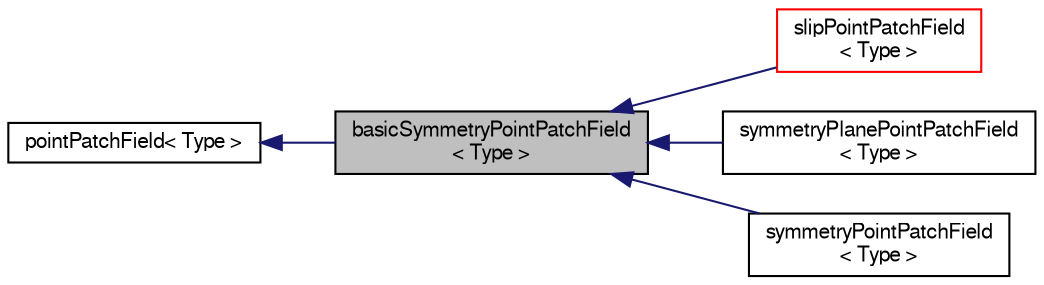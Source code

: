 digraph "basicSymmetryPointPatchField&lt; Type &gt;"
{
  bgcolor="transparent";
  edge [fontname="FreeSans",fontsize="10",labelfontname="FreeSans",labelfontsize="10"];
  node [fontname="FreeSans",fontsize="10",shape=record];
  rankdir="LR";
  Node0 [label="basicSymmetryPointPatchField\l\< Type \>",height=0.2,width=0.4,color="black", fillcolor="grey75", style="filled", fontcolor="black"];
  Node1 -> Node0 [dir="back",color="midnightblue",fontsize="10",style="solid",fontname="FreeSans"];
  Node1 [label="pointPatchField\< Type \>",height=0.2,width=0.4,color="black",URL="$a22946.html",tooltip="Abstract base class for point-mesh patch fields. "];
  Node0 -> Node2 [dir="back",color="midnightblue",fontsize="10",style="solid",fontname="FreeSans"];
  Node2 [label="slipPointPatchField\l\< Type \>",height=0.2,width=0.4,color="red",URL="$a26626.html",tooltip="Foam::slipPointPatchField. "];
  Node0 -> Node4 [dir="back",color="midnightblue",fontsize="10",style="solid",fontname="FreeSans"];
  Node4 [label="symmetryPlanePointPatchField\l\< Type \>",height=0.2,width=0.4,color="black",URL="$a26610.html",tooltip="A symmetry-plane boundary condition for pointField. "];
  Node0 -> Node5 [dir="back",color="midnightblue",fontsize="10",style="solid",fontname="FreeSans"];
  Node5 [label="symmetryPointPatchField\l\< Type \>",height=0.2,width=0.4,color="black",URL="$a26606.html",tooltip="A Symmetry boundary condition for pointField. "];
}
